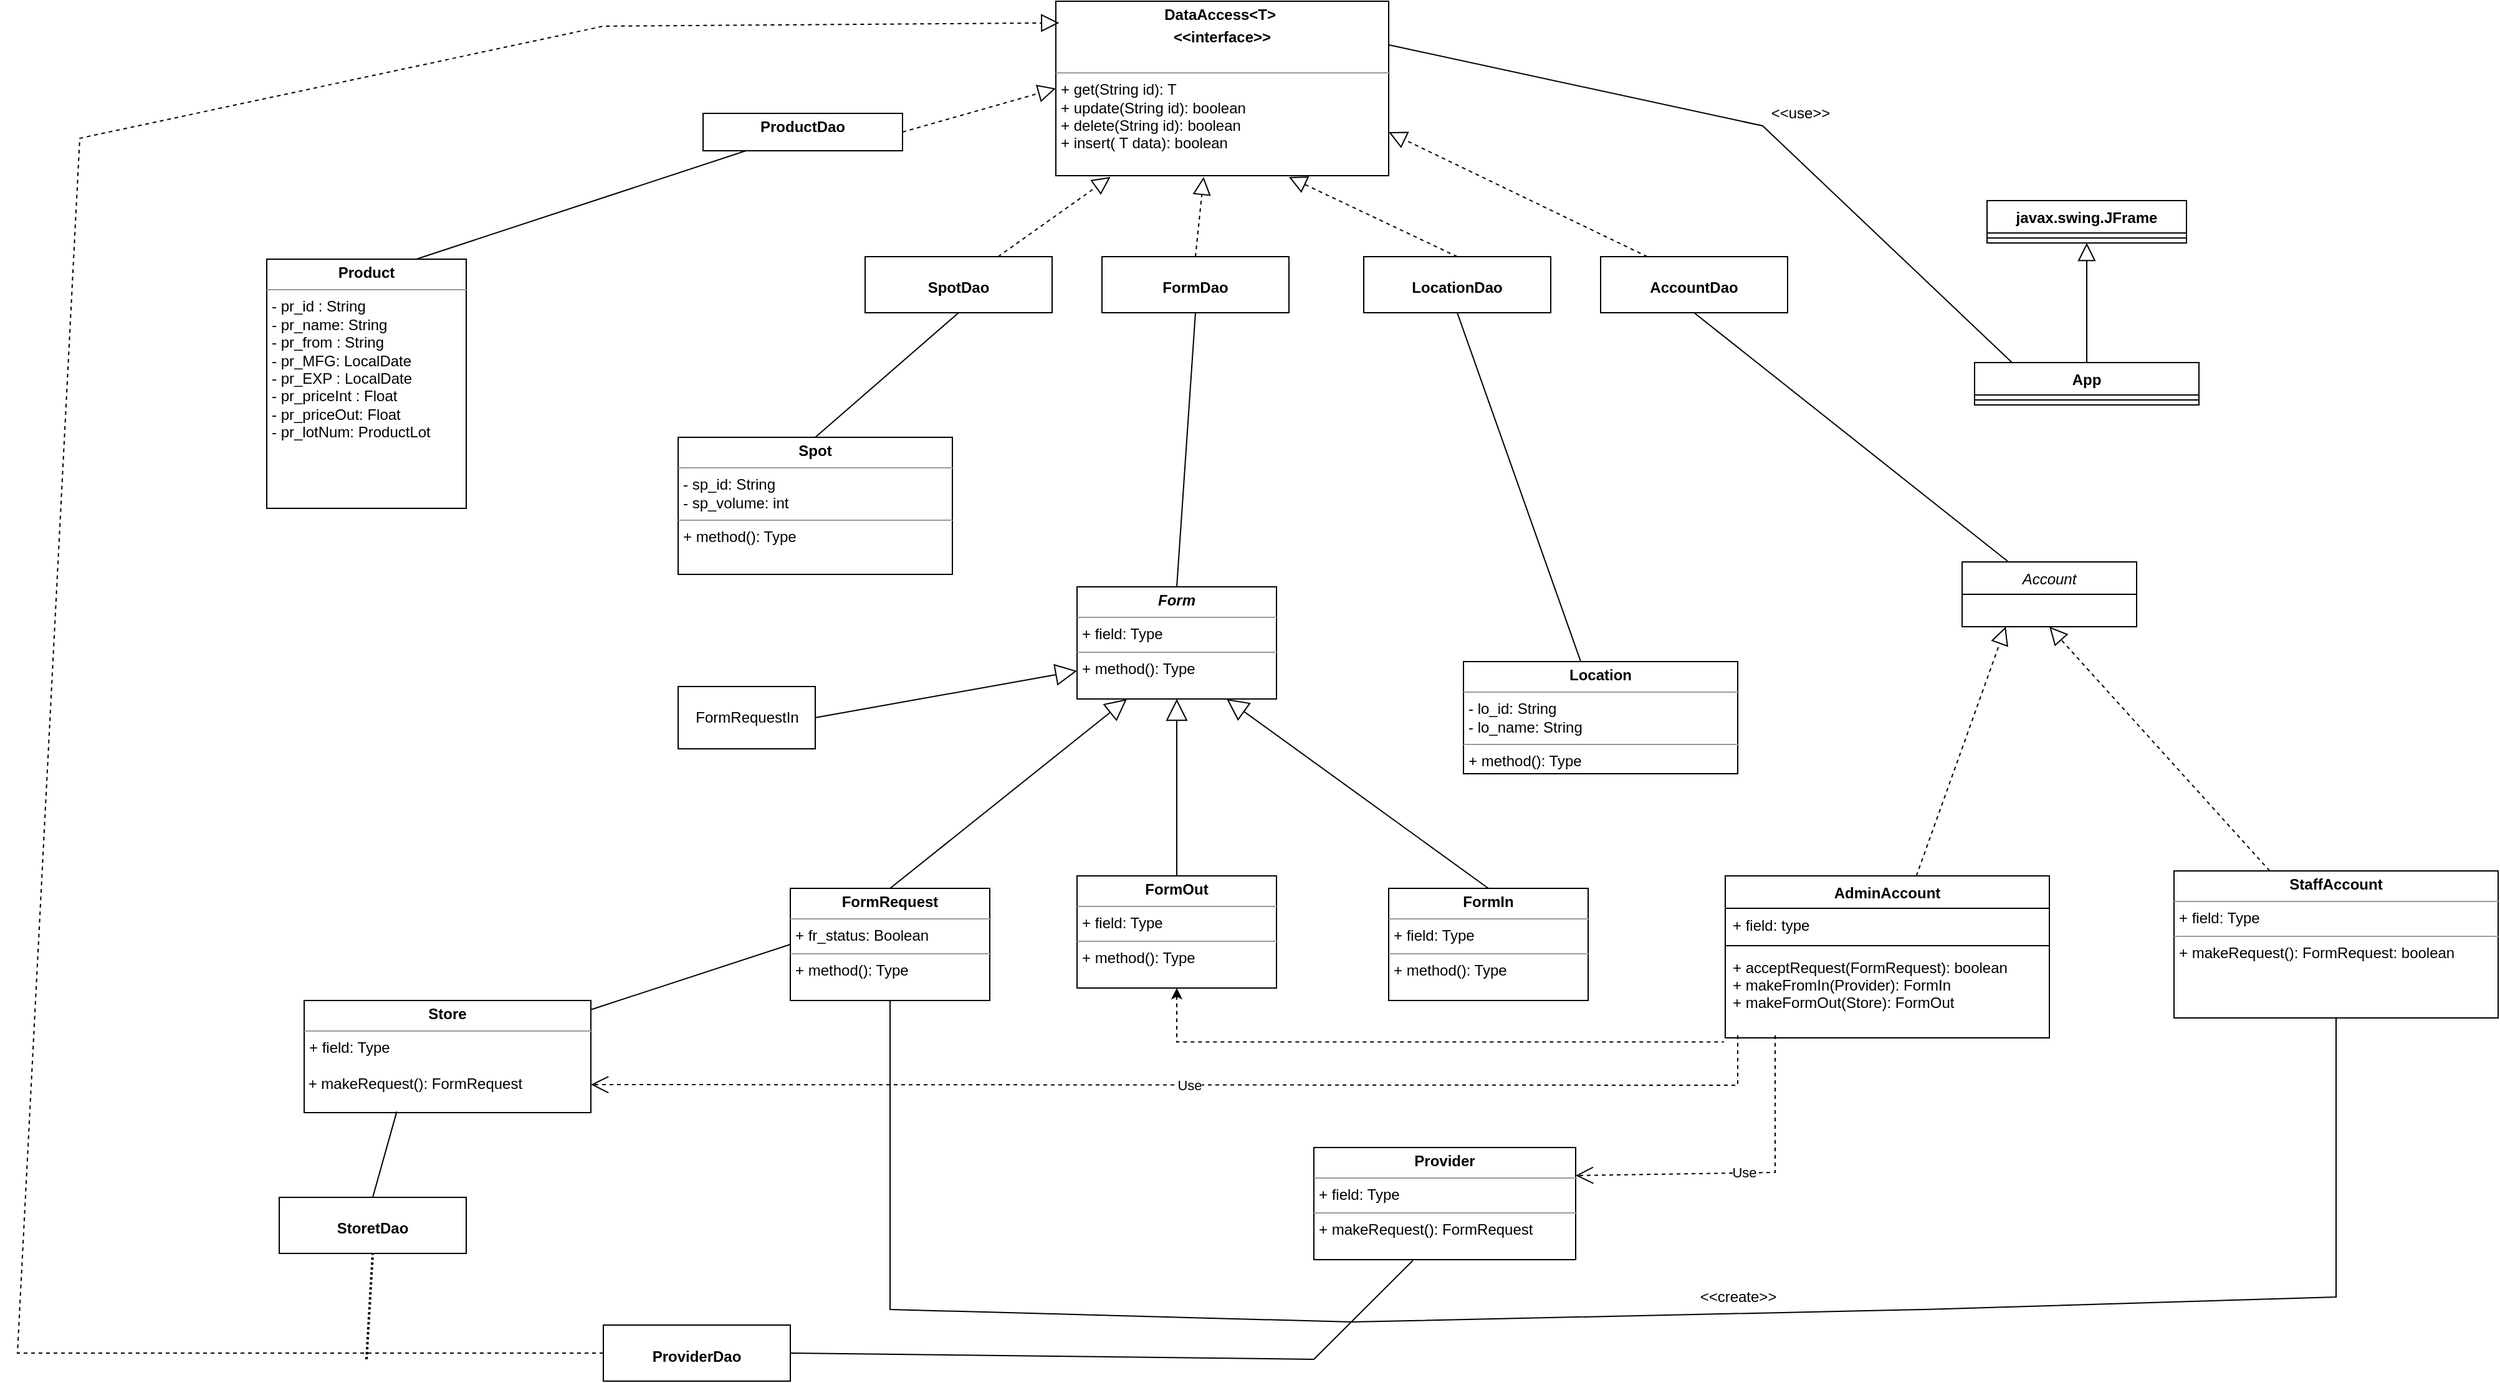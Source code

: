 <mxfile version="20.6.2" type="device"><diagram id="C5RBs43oDa-KdzZeNtuy" name="Page-1"><mxGraphModel dx="2244" dy="781" grid="1" gridSize="10" guides="1" tooltips="1" connect="1" arrows="1" fold="1" page="1" pageScale="1" pageWidth="827" pageHeight="1169" math="0" shadow="0"><root><mxCell id="WIyWlLk6GJQsqaUBKTNV-0"/><mxCell id="WIyWlLk6GJQsqaUBKTNV-1" parent="WIyWlLk6GJQsqaUBKTNV-0"/><mxCell id="0cDsFEdISTgPS7AU0iqb-2" style="edgeStyle=none;rounded=0;orthogonalLoop=1;jettySize=auto;html=1;exitX=0.75;exitY=0;exitDx=0;exitDy=0;strokeWidth=1;endArrow=none;endFill=0;endSize=12;" parent="WIyWlLk6GJQsqaUBKTNV-1" source="h8Nvqunl9aq4m-9Ve5Jw-2" target="0cDsFEdISTgPS7AU0iqb-0" edge="1"><mxGeometry relative="1" as="geometry"/></mxCell><mxCell id="h8Nvqunl9aq4m-9Ve5Jw-2" value="&lt;p style=&quot;margin:0px;margin-top:4px;text-align:center;&quot;&gt;&lt;b&gt;Product&lt;/b&gt;&lt;/p&gt;&lt;hr size=&quot;1&quot;&gt;&lt;p style=&quot;margin:0px;margin-left:4px;&quot;&gt;- pr_id : String&lt;/p&gt;&lt;p style=&quot;margin:0px;margin-left:4px;&quot;&gt;- pr_name: String&lt;/p&gt;&lt;p style=&quot;margin:0px;margin-left:4px;&quot;&gt;- pr_from : String&lt;/p&gt;&lt;p style=&quot;margin:0px;margin-left:4px;&quot;&gt;- pr_MFG: LocalDate&lt;/p&gt;&lt;p style=&quot;margin:0px;margin-left:4px;&quot;&gt;- pr_EXP : LocalDate&lt;/p&gt;&lt;p style=&quot;margin:0px;margin-left:4px;&quot;&gt;- pr_priceInt : Float&lt;/p&gt;&lt;p style=&quot;margin:0px;margin-left:4px;&quot;&gt;- pr_priceOut: Float&lt;/p&gt;&lt;p style=&quot;margin:0px;margin-left:4px;&quot;&gt;- pr_lotNum: ProductLot&lt;/p&gt;&lt;p style=&quot;margin:0px;margin-left:4px;&quot;&gt;&lt;br&gt;&lt;/p&gt;" style="verticalAlign=top;align=left;overflow=fill;fontSize=12;fontFamily=Helvetica;html=1;" parent="WIyWlLk6GJQsqaUBKTNV-1" vertex="1"><mxGeometry x="-480" y="237" width="160" height="200" as="geometry"/></mxCell><mxCell id="FPjwdHEshNkyYlife1nz-2" style="edgeStyle=none;rounded=0;orthogonalLoop=1;jettySize=auto;html=1;entryX=0;entryY=0.5;entryDx=0;entryDy=0;endArrow=none;endFill=0;startSize=21;endSize=15;" parent="WIyWlLk6GJQsqaUBKTNV-1" source="h8Nvqunl9aq4m-9Ve5Jw-13" target="h8Nvqunl9aq4m-9Ve5Jw-16" edge="1"><mxGeometry relative="1" as="geometry"/></mxCell><mxCell id="h8Nvqunl9aq4m-9Ve5Jw-7" value="&lt;p style=&quot;margin:0px;margin-top:4px;text-align:center;&quot;&gt;&lt;b&gt;Provider&lt;/b&gt;&lt;/p&gt;&lt;hr size=&quot;1&quot;&gt;&lt;p style=&quot;margin:0px;margin-left:4px;&quot;&gt;+ field: Type&lt;/p&gt;&lt;hr size=&quot;1&quot;&gt;&lt;p style=&quot;margin:0px;margin-left:4px;&quot;&gt;+ makeRequest(): FormRequest&lt;/p&gt;" style="verticalAlign=top;align=left;overflow=fill;fontSize=12;fontFamily=Helvetica;html=1;" parent="WIyWlLk6GJQsqaUBKTNV-1" vertex="1"><mxGeometry x="360" y="950" width="210" height="90" as="geometry"/></mxCell><mxCell id="h8Nvqunl9aq4m-9Ve5Jw-8" value="&lt;p style=&quot;margin:0px;margin-top:4px;text-align:center;&quot;&gt;&lt;b&gt;&lt;i&gt;Form&lt;/i&gt;&lt;/b&gt;&lt;/p&gt;&lt;hr size=&quot;1&quot;&gt;&lt;p style=&quot;margin:0px;margin-left:4px;&quot;&gt;+ field: Type&lt;/p&gt;&lt;hr size=&quot;1&quot;&gt;&lt;p style=&quot;margin:0px;margin-left:4px;&quot;&gt;+ method(): Type&lt;/p&gt;" style="verticalAlign=top;align=left;overflow=fill;fontSize=12;fontFamily=Helvetica;html=1;" parent="WIyWlLk6GJQsqaUBKTNV-1" vertex="1"><mxGeometry x="170" y="500" width="160" height="90" as="geometry"/></mxCell><mxCell id="h8Nvqunl9aq4m-9Ve5Jw-13" value="&lt;p style=&quot;margin:0px;margin-top:4px;text-align:center;&quot;&gt;&lt;b&gt;Store&lt;/b&gt;&lt;/p&gt;&lt;hr size=&quot;1&quot;&gt;&lt;p style=&quot;margin:0px;margin-left:4px;&quot;&gt;+ field: Type&lt;/p&gt;&lt;p style=&quot;margin:0px;margin-left:4px;&quot;&gt;&lt;br&gt;&lt;/p&gt;&amp;nbsp;+ makeRequest(): FormRequest" style="verticalAlign=top;align=left;overflow=fill;fontSize=12;fontFamily=Helvetica;html=1;" parent="WIyWlLk6GJQsqaUBKTNV-1" vertex="1"><mxGeometry x="-450" y="832" width="230" height="90" as="geometry"/></mxCell><mxCell id="h8Nvqunl9aq4m-9Ve5Jw-49" style="edgeStyle=none;rounded=0;orthogonalLoop=1;jettySize=auto;html=1;exitX=0.5;exitY=0;exitDx=0;exitDy=0;entryX=0.75;entryY=1;entryDx=0;entryDy=0;strokeWidth=1;fontSize=14;endArrow=block;endFill=0;endSize=15;" parent="WIyWlLk6GJQsqaUBKTNV-1" source="FPjwdHEshNkyYlife1nz-16" target="h8Nvqunl9aq4m-9Ve5Jw-8" edge="1"><mxGeometry relative="1" as="geometry"><mxPoint x="690" y="940" as="sourcePoint"/></mxGeometry></mxCell><mxCell id="h8Nvqunl9aq4m-9Ve5Jw-48" style="edgeStyle=none;rounded=0;orthogonalLoop=1;jettySize=auto;html=1;exitX=0.5;exitY=0;exitDx=0;exitDy=0;strokeWidth=1;fontSize=14;endArrow=block;endFill=0;endSize=15;" parent="WIyWlLk6GJQsqaUBKTNV-1" source="h8Nvqunl9aq4m-9Ve5Jw-15" target="h8Nvqunl9aq4m-9Ve5Jw-8" edge="1"><mxGeometry relative="1" as="geometry"><mxPoint x="480" y="820" as="targetPoint"/></mxGeometry></mxCell><mxCell id="CusrjYDc55aDK6tpuO5x-0" style="edgeStyle=orthogonalEdgeStyle;rounded=0;orthogonalLoop=1;jettySize=auto;html=1;exitX=0.5;exitY=1;exitDx=0;exitDy=0;entryX=-0.004;entryY=1.046;entryDx=0;entryDy=0;entryPerimeter=0;endArrow=none;endFill=0;startArrow=classic;startFill=1;dashed=1;" parent="WIyWlLk6GJQsqaUBKTNV-1" source="h8Nvqunl9aq4m-9Ve5Jw-15" target="FPjwdHEshNkyYlife1nz-15" edge="1"><mxGeometry relative="1" as="geometry"/></mxCell><mxCell id="h8Nvqunl9aq4m-9Ve5Jw-15" value="&lt;p style=&quot;margin:0px;margin-top:4px;text-align:center;&quot;&gt;&lt;b&gt;FormOut&lt;/b&gt;&lt;/p&gt;&lt;hr size=&quot;1&quot;&gt;&lt;p style=&quot;margin:0px;margin-left:4px;&quot;&gt;+ field: Type&lt;/p&gt;&lt;hr size=&quot;1&quot;&gt;&lt;p style=&quot;margin:0px;margin-left:4px;&quot;&gt;+ method(): Type&lt;/p&gt;" style="verticalAlign=top;align=left;overflow=fill;fontSize=12;fontFamily=Helvetica;html=1;" parent="WIyWlLk6GJQsqaUBKTNV-1" vertex="1"><mxGeometry x="170" y="732" width="160" height="90" as="geometry"/></mxCell><mxCell id="h8Nvqunl9aq4m-9Ve5Jw-47" style="edgeStyle=none;rounded=0;orthogonalLoop=1;jettySize=auto;html=1;exitX=0.5;exitY=0;exitDx=0;exitDy=0;entryX=0.25;entryY=1;entryDx=0;entryDy=0;strokeWidth=1;fontSize=14;endArrow=block;endFill=0;endSize=15;" parent="WIyWlLk6GJQsqaUBKTNV-1" source="h8Nvqunl9aq4m-9Ve5Jw-16" target="h8Nvqunl9aq4m-9Ve5Jw-8" edge="1"><mxGeometry relative="1" as="geometry"/></mxCell><mxCell id="0cDsFEdISTgPS7AU0iqb-15" style="edgeStyle=none;rounded=0;orthogonalLoop=1;jettySize=auto;html=1;exitX=0.5;exitY=1;exitDx=0;exitDy=0;entryX=0.5;entryY=1;entryDx=0;entryDy=0;strokeWidth=1;endArrow=none;endFill=0;endSize=12;" parent="WIyWlLk6GJQsqaUBKTNV-1" source="h8Nvqunl9aq4m-9Ve5Jw-16" target="0cDsFEdISTgPS7AU0iqb-12" edge="1"><mxGeometry relative="1" as="geometry"><Array as="points"><mxPoint x="20" y="1080"/><mxPoint x="390" y="1090"/><mxPoint x="850" y="1080"/><mxPoint x="1180" y="1070"/></Array></mxGeometry></mxCell><mxCell id="h8Nvqunl9aq4m-9Ve5Jw-16" value="&lt;p style=&quot;margin:0px;margin-top:4px;text-align:center;&quot;&gt;&lt;b&gt;FormRequest&lt;/b&gt;&lt;/p&gt;&lt;hr size=&quot;1&quot;&gt;&lt;p style=&quot;margin:0px;margin-left:4px;&quot;&gt;+ fr_status: Boolean&lt;/p&gt;&lt;hr size=&quot;1&quot;&gt;&lt;p style=&quot;margin:0px;margin-left:4px;&quot;&gt;+ method(): Type&lt;/p&gt;" style="verticalAlign=top;align=left;overflow=fill;fontSize=12;fontFamily=Helvetica;html=1;" parent="WIyWlLk6GJQsqaUBKTNV-1" vertex="1"><mxGeometry x="-60" y="742" width="160" height="90" as="geometry"/></mxCell><mxCell id="h8Nvqunl9aq4m-9Ve5Jw-32" style="rounded=0;orthogonalLoop=1;jettySize=auto;html=1;exitX=0.5;exitY=0;exitDx=0;exitDy=0;entryX=0.5;entryY=1;entryDx=0;entryDy=0;endArrow=block;endFill=0;strokeWidth=1;endSize=12;" parent="WIyWlLk6GJQsqaUBKTNV-1" source="h8Nvqunl9aq4m-9Ve5Jw-19" target="h8Nvqunl9aq4m-9Ve5Jw-23" edge="1"><mxGeometry relative="1" as="geometry"/></mxCell><mxCell id="h8Nvqunl9aq4m-9Ve5Jw-19" value="App" style="swimlane;fontStyle=1;align=center;verticalAlign=top;childLayout=stackLayout;horizontal=1;startSize=26;horizontalStack=0;resizeParent=1;resizeParentMax=0;resizeLast=0;collapsible=1;marginBottom=0;" parent="WIyWlLk6GJQsqaUBKTNV-1" vertex="1"><mxGeometry x="890" y="320" width="180" height="34" as="geometry"/></mxCell><mxCell id="h8Nvqunl9aq4m-9Ve5Jw-21" value="" style="line;strokeWidth=1;fillColor=none;align=left;verticalAlign=middle;spacingTop=-1;spacingLeft=3;spacingRight=3;rotatable=0;labelPosition=right;points=[];portConstraint=eastwest;strokeColor=inherit;" parent="h8Nvqunl9aq4m-9Ve5Jw-19" vertex="1"><mxGeometry y="26" width="180" height="8" as="geometry"/></mxCell><mxCell id="h8Nvqunl9aq4m-9Ve5Jw-23" value="javax.swing.JFrame" style="swimlane;fontStyle=1;align=center;verticalAlign=top;childLayout=stackLayout;horizontal=1;startSize=26;horizontalStack=0;resizeParent=1;resizeParentMax=0;resizeLast=0;collapsible=1;marginBottom=0;" parent="WIyWlLk6GJQsqaUBKTNV-1" vertex="1"><mxGeometry x="900" y="190" width="160" height="34" as="geometry"/></mxCell><mxCell id="h8Nvqunl9aq4m-9Ve5Jw-25" value="" style="line;strokeWidth=1;fillColor=none;align=left;verticalAlign=middle;spacingTop=-1;spacingLeft=3;spacingRight=3;rotatable=0;labelPosition=right;points=[];portConstraint=eastwest;strokeColor=inherit;" parent="h8Nvqunl9aq4m-9Ve5Jw-23" vertex="1"><mxGeometry y="26" width="160" height="8" as="geometry"/></mxCell><mxCell id="0cDsFEdISTgPS7AU0iqb-45" style="edgeStyle=none;rounded=0;orthogonalLoop=1;jettySize=auto;html=1;exitX=1;exitY=0.25;exitDx=0;exitDy=0;entryX=0.167;entryY=0;entryDx=0;entryDy=0;entryPerimeter=0;strokeWidth=1;endArrow=none;endFill=0;endSize=12;" parent="WIyWlLk6GJQsqaUBKTNV-1" source="h8Nvqunl9aq4m-9Ve5Jw-38" target="h8Nvqunl9aq4m-9Ve5Jw-19" edge="1"><mxGeometry relative="1" as="geometry"><Array as="points"><mxPoint x="720" y="130"/></Array></mxGeometry></mxCell><mxCell id="h8Nvqunl9aq4m-9Ve5Jw-38" value="&lt;p style=&quot;margin:0px;margin-top:4px;text-align:center;&quot;&gt;&lt;b&gt;DataAccess&amp;lt;T&amp;gt;&amp;nbsp;&lt;/b&gt;&lt;/p&gt;&lt;p style=&quot;margin:0px;margin-top:4px;text-align:center;&quot;&gt;&lt;b&gt;&amp;lt;&amp;lt;interface&amp;gt;&amp;gt;&lt;/b&gt;&lt;/p&gt;&lt;p style=&quot;margin:0px;margin-left:4px;&quot;&gt;&lt;br&gt;&lt;/p&gt;&lt;hr size=&quot;1&quot;&gt;&lt;p style=&quot;margin:0px;margin-left:4px;&quot;&gt;+ get(String id): T&lt;/p&gt;&lt;p style=&quot;margin:0px;margin-left:4px;&quot;&gt;+ update(String id): boolean&lt;/p&gt;&lt;p style=&quot;margin:0px;margin-left:4px;&quot;&gt;+ delete(String id): boolean&lt;/p&gt;&lt;p style=&quot;margin:0px;margin-left:4px;&quot;&gt;+ insert( T data): boolean&lt;/p&gt;&lt;p style=&quot;margin:0px;margin-left:4px;&quot;&gt;&lt;br&gt;&lt;/p&gt;" style="verticalAlign=top;align=left;overflow=fill;fontSize=12;fontFamily=Helvetica;html=1;" parent="WIyWlLk6GJQsqaUBKTNV-1" vertex="1"><mxGeometry x="153" y="30" width="267" height="140" as="geometry"/></mxCell><mxCell id="h8Nvqunl9aq4m-9Ve5Jw-39" value="&lt;p style=&quot;margin:0px;margin-top:4px;text-align:center;&quot;&gt;&lt;b&gt;Spot&lt;/b&gt;&lt;/p&gt;&lt;hr size=&quot;1&quot;&gt;&lt;p style=&quot;margin:0px;margin-left:4px;&quot;&gt;- sp_id: String&lt;/p&gt;&lt;p style=&quot;margin:0px;margin-left:4px;&quot;&gt;- sp_volume: int&lt;/p&gt;&lt;hr size=&quot;1&quot;&gt;&lt;p style=&quot;margin:0px;margin-left:4px;&quot;&gt;+ method(): Type&lt;/p&gt;" style="verticalAlign=top;align=left;overflow=fill;fontSize=12;fontFamily=Helvetica;html=1;" parent="WIyWlLk6GJQsqaUBKTNV-1" vertex="1"><mxGeometry x="-150" y="380" width="220" height="110" as="geometry"/></mxCell><mxCell id="h8Nvqunl9aq4m-9Ve5Jw-41" value="&lt;p style=&quot;margin:0px;margin-top:4px;text-align:center;&quot;&gt;&lt;b&gt;Location&lt;/b&gt;&lt;/p&gt;&lt;hr size=&quot;1&quot;&gt;&lt;p style=&quot;margin:0px;margin-left:4px;&quot;&gt;- lo_id: String&lt;/p&gt;&lt;p style=&quot;margin:0px;margin-left:4px;&quot;&gt;- lo_name: String&lt;/p&gt;&lt;hr size=&quot;1&quot;&gt;&lt;p style=&quot;margin:0px;margin-left:4px;&quot;&gt;+ method(): Type&lt;/p&gt;" style="verticalAlign=top;align=left;overflow=fill;fontSize=12;fontFamily=Helvetica;html=1;" parent="WIyWlLk6GJQsqaUBKTNV-1" vertex="1"><mxGeometry x="480" y="560" width="220" height="90" as="geometry"/></mxCell><mxCell id="FPjwdHEshNkyYlife1nz-12" value="AdminAccount" style="swimlane;fontStyle=1;align=center;verticalAlign=top;childLayout=stackLayout;horizontal=1;startSize=26;horizontalStack=0;resizeParent=1;resizeParentMax=0;resizeLast=0;collapsible=1;marginBottom=0;" parent="WIyWlLk6GJQsqaUBKTNV-1" vertex="1"><mxGeometry x="690" y="732" width="260" height="130" as="geometry"/></mxCell><mxCell id="FPjwdHEshNkyYlife1nz-13" value="+ field: type" style="text;strokeColor=none;fillColor=none;align=left;verticalAlign=top;spacingLeft=4;spacingRight=4;overflow=hidden;rotatable=0;points=[[0,0.5],[1,0.5]];portConstraint=eastwest;" parent="FPjwdHEshNkyYlife1nz-12" vertex="1"><mxGeometry y="26" width="260" height="26" as="geometry"/></mxCell><mxCell id="FPjwdHEshNkyYlife1nz-14" value="" style="line;strokeWidth=1;fillColor=none;align=left;verticalAlign=middle;spacingTop=-1;spacingLeft=3;spacingRight=3;rotatable=0;labelPosition=right;points=[];portConstraint=eastwest;strokeColor=inherit;" parent="FPjwdHEshNkyYlife1nz-12" vertex="1"><mxGeometry y="52" width="260" height="8" as="geometry"/></mxCell><mxCell id="FPjwdHEshNkyYlife1nz-15" value="+ acceptRequest(FormRequest): boolean&#10;+ makeFromIn(Provider): FormIn&#10;+ makeFormOut(Store): FormOut" style="text;strokeColor=none;fillColor=none;align=left;verticalAlign=top;spacingLeft=4;spacingRight=4;overflow=hidden;rotatable=0;points=[[0,0.5],[1,0.5]];portConstraint=eastwest;" parent="FPjwdHEshNkyYlife1nz-12" vertex="1"><mxGeometry y="60" width="260" height="70" as="geometry"/></mxCell><mxCell id="FPjwdHEshNkyYlife1nz-16" value="&lt;p style=&quot;margin:0px;margin-top:4px;text-align:center;&quot;&gt;&lt;b&gt;FormIn&lt;/b&gt;&lt;/p&gt;&lt;hr size=&quot;1&quot;&gt;&lt;p style=&quot;margin:0px;margin-left:4px;&quot;&gt;+ field: Type&lt;/p&gt;&lt;hr size=&quot;1&quot;&gt;&lt;p style=&quot;margin:0px;margin-left:4px;&quot;&gt;+ method(): Type&lt;/p&gt;" style="verticalAlign=top;align=left;overflow=fill;fontSize=12;fontFamily=Helvetica;html=1;" parent="WIyWlLk6GJQsqaUBKTNV-1" vertex="1"><mxGeometry x="420" y="742" width="160" height="90" as="geometry"/></mxCell><mxCell id="FPjwdHEshNkyYlife1nz-19" value="Use" style="endArrow=open;endSize=12;dashed=1;html=1;rounded=0;entryX=1;entryY=0.25;entryDx=0;entryDy=0;" parent="WIyWlLk6GJQsqaUBKTNV-1" target="h8Nvqunl9aq4m-9Ve5Jw-7" edge="1"><mxGeometry width="160" relative="1" as="geometry"><mxPoint x="730" y="860" as="sourcePoint"/><mxPoint x="890" y="860" as="targetPoint"/><Array as="points"><mxPoint x="730" y="970"/></Array></mxGeometry></mxCell><mxCell id="FPjwdHEshNkyYlife1nz-21" value="Use" style="endArrow=open;endSize=12;dashed=1;html=1;rounded=0;entryX=1;entryY=0.75;entryDx=0;entryDy=0;" parent="WIyWlLk6GJQsqaUBKTNV-1" target="h8Nvqunl9aq4m-9Ve5Jw-13" edge="1"><mxGeometry width="160" relative="1" as="geometry"><mxPoint x="700" y="860" as="sourcePoint"/><mxPoint x="860" y="860" as="targetPoint"/><Array as="points"><mxPoint x="700" y="900"/></Array></mxGeometry></mxCell><mxCell id="0cDsFEdISTgPS7AU0iqb-1" style="rounded=0;orthogonalLoop=1;jettySize=auto;html=1;exitX=1;exitY=0.5;exitDx=0;exitDy=0;entryX=0;entryY=0.5;entryDx=0;entryDy=0;endArrow=block;endFill=0;strokeWidth=1;endSize=12;dashed=1;" parent="WIyWlLk6GJQsqaUBKTNV-1" source="0cDsFEdISTgPS7AU0iqb-0" target="h8Nvqunl9aq4m-9Ve5Jw-38" edge="1"><mxGeometry relative="1" as="geometry"/></mxCell><mxCell id="0cDsFEdISTgPS7AU0iqb-0" value="&lt;p style=&quot;margin:0px;margin-top:4px;text-align:center;&quot;&gt;&lt;b&gt;ProductDao&lt;/b&gt;&lt;/p&gt;&lt;p style=&quot;margin:0px;margin-left:4px;&quot;&gt;&lt;br&gt;&lt;/p&gt;" style="verticalAlign=top;align=left;overflow=fill;fontSize=12;fontFamily=Helvetica;html=1;" parent="WIyWlLk6GJQsqaUBKTNV-1" vertex="1"><mxGeometry x="-130" y="120" width="160" height="30" as="geometry"/></mxCell><mxCell id="0cDsFEdISTgPS7AU0iqb-3" value="Account" style="swimlane;fontStyle=2;childLayout=stackLayout;horizontal=1;startSize=26;fillColor=none;horizontalStack=0;resizeParent=1;resizeParentMax=0;resizeLast=0;collapsible=1;marginBottom=0;" parent="WIyWlLk6GJQsqaUBKTNV-1" vertex="1"><mxGeometry x="880" y="480" width="140" height="52" as="geometry"/></mxCell><mxCell id="0cDsFEdISTgPS7AU0iqb-12" value="&lt;p style=&quot;margin:0px;margin-top:4px;text-align:center;&quot;&gt;&lt;b&gt;StaffAccount&lt;/b&gt;&lt;/p&gt;&lt;hr size=&quot;1&quot;&gt;&lt;p style=&quot;margin:0px;margin-left:4px;&quot;&gt;+ field: Type&lt;/p&gt;&lt;hr size=&quot;1&quot;&gt;&lt;p style=&quot;margin:0px;margin-left:4px;&quot;&gt;+ makeRequest(): FormRequest: boolean&lt;/p&gt;" style="verticalAlign=top;align=left;overflow=fill;fontSize=12;fontFamily=Helvetica;html=1;" parent="WIyWlLk6GJQsqaUBKTNV-1" vertex="1"><mxGeometry x="1050" y="728" width="260" height="118" as="geometry"/></mxCell><mxCell id="0cDsFEdISTgPS7AU0iqb-13" style="rounded=0;orthogonalLoop=1;jettySize=auto;html=1;endArrow=block;endFill=0;strokeWidth=1;endSize=12;dashed=1;entryX=0.25;entryY=1;entryDx=0;entryDy=0;" parent="WIyWlLk6GJQsqaUBKTNV-1" source="FPjwdHEshNkyYlife1nz-12" target="0cDsFEdISTgPS7AU0iqb-3" edge="1"><mxGeometry relative="1" as="geometry"><mxPoint x="70" y="135" as="sourcePoint"/><mxPoint x="930" y="520" as="targetPoint"/></mxGeometry></mxCell><mxCell id="0cDsFEdISTgPS7AU0iqb-14" style="rounded=0;orthogonalLoop=1;jettySize=auto;html=1;endArrow=block;endFill=0;strokeWidth=1;endSize=12;dashed=1;entryX=0.5;entryY=1;entryDx=0;entryDy=0;" parent="WIyWlLk6GJQsqaUBKTNV-1" source="0cDsFEdISTgPS7AU0iqb-12" target="0cDsFEdISTgPS7AU0iqb-3" edge="1"><mxGeometry relative="1" as="geometry"><mxPoint x="1110" y="730" as="sourcePoint"/><mxPoint x="940" y="550" as="targetPoint"/></mxGeometry></mxCell><mxCell id="0cDsFEdISTgPS7AU0iqb-16" value="&amp;lt;&amp;lt;create&amp;gt;&amp;gt;" style="text;html=1;align=center;verticalAlign=middle;resizable=0;points=[];autosize=1;strokeColor=none;fillColor=none;" parent="WIyWlLk6GJQsqaUBKTNV-1" vertex="1"><mxGeometry x="660" y="1055" width="80" height="30" as="geometry"/></mxCell><mxCell id="0cDsFEdISTgPS7AU0iqb-18" style="edgeStyle=none;rounded=0;orthogonalLoop=1;jettySize=auto;html=1;exitX=0.5;exitY=0;exitDx=0;exitDy=0;entryX=0.444;entryY=1.007;entryDx=0;entryDy=0;entryPerimeter=0;strokeWidth=1;endArrow=block;endFill=0;endSize=12;dashed=1;" parent="WIyWlLk6GJQsqaUBKTNV-1" source="0cDsFEdISTgPS7AU0iqb-17" target="h8Nvqunl9aq4m-9Ve5Jw-38" edge="1"><mxGeometry relative="1" as="geometry"/></mxCell><mxCell id="0cDsFEdISTgPS7AU0iqb-19" style="edgeStyle=none;rounded=0;orthogonalLoop=1;jettySize=auto;html=1;exitX=0.5;exitY=1;exitDx=0;exitDy=0;entryX=0.5;entryY=0;entryDx=0;entryDy=0;strokeWidth=1;endArrow=none;endFill=0;endSize=12;" parent="WIyWlLk6GJQsqaUBKTNV-1" source="0cDsFEdISTgPS7AU0iqb-17" target="h8Nvqunl9aq4m-9Ve5Jw-8" edge="1"><mxGeometry relative="1" as="geometry"/></mxCell><mxCell id="0cDsFEdISTgPS7AU0iqb-17" value="&lt;p style=&quot;margin:0px;margin-top:4px;text-align:center;&quot;&gt;&lt;br&gt;&lt;b&gt;FormDao&lt;/b&gt;&lt;/p&gt;" style="verticalAlign=top;align=left;overflow=fill;fontSize=12;fontFamily=Helvetica;html=1;" parent="WIyWlLk6GJQsqaUBKTNV-1" vertex="1"><mxGeometry x="190" y="235" width="150" height="45" as="geometry"/></mxCell><mxCell id="0cDsFEdISTgPS7AU0iqb-24" style="edgeStyle=none;rounded=0;orthogonalLoop=1;jettySize=auto;html=1;exitX=0.5;exitY=1;exitDx=0;exitDy=0;strokeWidth=1;endArrow=none;endFill=0;endSize=12;" parent="WIyWlLk6GJQsqaUBKTNV-1" source="0cDsFEdISTgPS7AU0iqb-22" target="h8Nvqunl9aq4m-9Ve5Jw-41" edge="1"><mxGeometry relative="1" as="geometry"/></mxCell><mxCell id="0cDsFEdISTgPS7AU0iqb-22" value="&lt;p style=&quot;margin:0px;margin-top:4px;text-align:center;&quot;&gt;&lt;br&gt;&lt;b&gt;LocationDao&lt;/b&gt;&lt;/p&gt;" style="verticalAlign=top;align=left;overflow=fill;fontSize=12;fontFamily=Helvetica;html=1;" parent="WIyWlLk6GJQsqaUBKTNV-1" vertex="1"><mxGeometry x="400" y="235" width="150" height="45" as="geometry"/></mxCell><mxCell id="0cDsFEdISTgPS7AU0iqb-23" style="edgeStyle=none;rounded=0;orthogonalLoop=1;jettySize=auto;html=1;exitX=0.5;exitY=0;exitDx=0;exitDy=0;entryX=0.7;entryY=1.007;entryDx=0;entryDy=0;entryPerimeter=0;strokeWidth=1;endArrow=block;endFill=0;endSize=12;dashed=1;" parent="WIyWlLk6GJQsqaUBKTNV-1" source="0cDsFEdISTgPS7AU0iqb-22" target="h8Nvqunl9aq4m-9Ve5Jw-38" edge="1"><mxGeometry relative="1" as="geometry"><mxPoint x="275" y="245" as="sourcePoint"/><mxPoint x="281.548" y="180.98" as="targetPoint"/></mxGeometry></mxCell><mxCell id="0cDsFEdISTgPS7AU0iqb-27" style="edgeStyle=none;rounded=0;orthogonalLoop=1;jettySize=auto;html=1;exitX=0.5;exitY=1;exitDx=0;exitDy=0;entryX=0.5;entryY=0;entryDx=0;entryDy=0;strokeWidth=1;endArrow=none;endFill=0;endSize=12;" parent="WIyWlLk6GJQsqaUBKTNV-1" source="0cDsFEdISTgPS7AU0iqb-25" target="h8Nvqunl9aq4m-9Ve5Jw-39" edge="1"><mxGeometry relative="1" as="geometry"/></mxCell><mxCell id="0cDsFEdISTgPS7AU0iqb-25" value="&lt;p style=&quot;margin:0px;margin-top:4px;text-align:center;&quot;&gt;&lt;br&gt;&lt;b&gt;SpotDao&lt;/b&gt;&lt;/p&gt;" style="verticalAlign=top;align=left;overflow=fill;fontSize=12;fontFamily=Helvetica;html=1;" parent="WIyWlLk6GJQsqaUBKTNV-1" vertex="1"><mxGeometry y="235" width="150" height="45" as="geometry"/></mxCell><mxCell id="0cDsFEdISTgPS7AU0iqb-26" style="edgeStyle=none;rounded=0;orthogonalLoop=1;jettySize=auto;html=1;entryX=0.164;entryY=1.007;entryDx=0;entryDy=0;entryPerimeter=0;strokeWidth=1;endArrow=block;endFill=0;endSize=12;dashed=1;" parent="WIyWlLk6GJQsqaUBKTNV-1" source="0cDsFEdISTgPS7AU0iqb-25" target="h8Nvqunl9aq4m-9Ve5Jw-38" edge="1"><mxGeometry relative="1" as="geometry"><mxPoint x="275" y="245" as="sourcePoint"/><mxPoint x="281.548" y="180.98" as="targetPoint"/></mxGeometry></mxCell><mxCell id="0cDsFEdISTgPS7AU0iqb-36" style="edgeStyle=none;rounded=0;orthogonalLoop=1;jettySize=auto;html=1;exitX=0.5;exitY=1;exitDx=0;exitDy=0;strokeWidth=1;endArrow=none;endFill=0;endSize=12;" parent="WIyWlLk6GJQsqaUBKTNV-1" source="0cDsFEdISTgPS7AU0iqb-33" target="0cDsFEdISTgPS7AU0iqb-3" edge="1"><mxGeometry relative="1" as="geometry"/></mxCell><mxCell id="0cDsFEdISTgPS7AU0iqb-33" value="&lt;p style=&quot;margin:0px;margin-top:4px;text-align:center;&quot;&gt;&lt;br&gt;&lt;b&gt;AccountDao&lt;/b&gt;&lt;/p&gt;" style="verticalAlign=top;align=left;overflow=fill;fontSize=12;fontFamily=Helvetica;html=1;" parent="WIyWlLk6GJQsqaUBKTNV-1" vertex="1"><mxGeometry x="590" y="235" width="150" height="45" as="geometry"/></mxCell><mxCell id="0cDsFEdISTgPS7AU0iqb-35" style="edgeStyle=none;rounded=0;orthogonalLoop=1;jettySize=auto;html=1;exitX=0.25;exitY=0;exitDx=0;exitDy=0;entryX=1;entryY=0.75;entryDx=0;entryDy=0;strokeWidth=1;endArrow=block;endFill=0;endSize=12;dashed=1;" parent="WIyWlLk6GJQsqaUBKTNV-1" source="0cDsFEdISTgPS7AU0iqb-33" target="h8Nvqunl9aq4m-9Ve5Jw-38" edge="1"><mxGeometry relative="1" as="geometry"><mxPoint x="485" y="245" as="sourcePoint"/><mxPoint x="349.9" y="180.98" as="targetPoint"/></mxGeometry></mxCell><mxCell id="0cDsFEdISTgPS7AU0iqb-40" style="edgeStyle=none;rounded=0;orthogonalLoop=1;jettySize=auto;html=1;exitX=0.5;exitY=0;exitDx=0;exitDy=0;entryX=0.323;entryY=0.991;entryDx=0;entryDy=0;entryPerimeter=0;strokeWidth=1;endArrow=none;endFill=0;endSize=12;" parent="WIyWlLk6GJQsqaUBKTNV-1" source="0cDsFEdISTgPS7AU0iqb-37" target="h8Nvqunl9aq4m-9Ve5Jw-13" edge="1"><mxGeometry relative="1" as="geometry"/></mxCell><mxCell id="0cDsFEdISTgPS7AU0iqb-37" value="&lt;p style=&quot;margin:0px;margin-top:4px;text-align:center;&quot;&gt;&lt;br&gt;&lt;b&gt;StoretDao&lt;/b&gt;&lt;/p&gt;" style="verticalAlign=top;align=left;overflow=fill;fontSize=12;fontFamily=Helvetica;html=1;" parent="WIyWlLk6GJQsqaUBKTNV-1" vertex="1"><mxGeometry x="-470" y="990" width="150" height="45" as="geometry"/></mxCell><mxCell id="0cDsFEdISTgPS7AU0iqb-39" style="edgeStyle=none;rounded=0;orthogonalLoop=1;jettySize=auto;html=1;exitX=1;exitY=0.5;exitDx=0;exitDy=0;entryX=0.378;entryY=1.008;entryDx=0;entryDy=0;entryPerimeter=0;strokeWidth=1;endArrow=none;endFill=0;endSize=12;" parent="WIyWlLk6GJQsqaUBKTNV-1" source="0cDsFEdISTgPS7AU0iqb-38" target="h8Nvqunl9aq4m-9Ve5Jw-7" edge="1"><mxGeometry relative="1" as="geometry"><Array as="points"><mxPoint x="360" y="1120"/></Array></mxGeometry></mxCell><mxCell id="0cDsFEdISTgPS7AU0iqb-38" value="&lt;p style=&quot;margin:0px;margin-top:4px;text-align:center;&quot;&gt;&lt;br&gt;&lt;b&gt;ProviderDao&lt;/b&gt;&lt;/p&gt;" style="verticalAlign=top;align=left;overflow=fill;fontSize=12;fontFamily=Helvetica;html=1;" parent="WIyWlLk6GJQsqaUBKTNV-1" vertex="1"><mxGeometry x="-210" y="1092.5" width="150" height="45" as="geometry"/></mxCell><mxCell id="0cDsFEdISTgPS7AU0iqb-41" style="rounded=0;orthogonalLoop=1;jettySize=auto;html=1;entryX=0.01;entryY=0.124;entryDx=0;entryDy=0;endArrow=block;endFill=0;strokeWidth=1;endSize=12;dashed=1;entryPerimeter=0;" parent="WIyWlLk6GJQsqaUBKTNV-1" source="0cDsFEdISTgPS7AU0iqb-38" target="h8Nvqunl9aq4m-9Ve5Jw-38" edge="1"><mxGeometry relative="1" as="geometry"><mxPoint x="-459.627" y="430" as="sourcePoint"/><mxPoint x="163" y="75" as="targetPoint"/><Array as="points"><mxPoint x="-680" y="1115"/><mxPoint x="-630" y="140"/><mxPoint x="-210" y="50"/></Array></mxGeometry></mxCell><mxCell id="0cDsFEdISTgPS7AU0iqb-44" value="" style="endArrow=none;html=1;strokeWidth=2;rounded=0;endSize=12;entryX=0.5;entryY=1;entryDx=0;entryDy=0;dashed=1;dashPattern=1 1;" parent="WIyWlLk6GJQsqaUBKTNV-1" target="0cDsFEdISTgPS7AU0iqb-37" edge="1"><mxGeometry width="50" height="50" relative="1" as="geometry"><mxPoint x="-400" y="1120" as="sourcePoint"/><mxPoint x="-390" y="1060" as="targetPoint"/></mxGeometry></mxCell><mxCell id="0cDsFEdISTgPS7AU0iqb-46" value="&amp;lt;&amp;lt;use&amp;gt;&amp;gt;" style="text;html=1;align=center;verticalAlign=middle;resizable=0;points=[];autosize=1;strokeColor=none;fillColor=none;" parent="WIyWlLk6GJQsqaUBKTNV-1" vertex="1"><mxGeometry x="715" y="105" width="70" height="30" as="geometry"/></mxCell><mxCell id="--dno2ZBUbYEcgfOr9J1-1" value="FormRequestIn" style="html=1;" vertex="1" parent="WIyWlLk6GJQsqaUBKTNV-1"><mxGeometry x="-150" y="580" width="110" height="50" as="geometry"/></mxCell><mxCell id="--dno2ZBUbYEcgfOr9J1-2" style="edgeStyle=none;rounded=0;orthogonalLoop=1;jettySize=auto;html=1;exitX=1;exitY=0.5;exitDx=0;exitDy=0;entryX=0;entryY=0.75;entryDx=0;entryDy=0;strokeWidth=1;fontSize=14;endArrow=block;endFill=0;endSize=15;" edge="1" parent="WIyWlLk6GJQsqaUBKTNV-1" source="--dno2ZBUbYEcgfOr9J1-1" target="h8Nvqunl9aq4m-9Ve5Jw-8"><mxGeometry relative="1" as="geometry"><mxPoint x="30" y="752" as="sourcePoint"/><mxPoint x="220" y="600" as="targetPoint"/></mxGeometry></mxCell></root></mxGraphModel></diagram></mxfile>